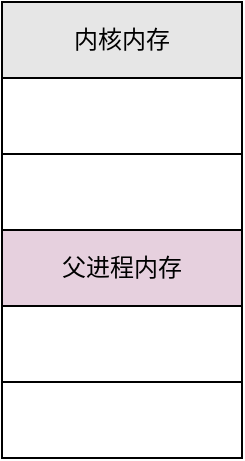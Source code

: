 <mxfile version="28.1.1">
  <diagram name="第 1 页" id="fpqOT7UR9rjVNyNZmZAq">
    <mxGraphModel dx="1826" dy="795" grid="0" gridSize="10" guides="1" tooltips="1" connect="1" arrows="1" fold="1" page="0" pageScale="1" pageWidth="827" pageHeight="1169" math="0" shadow="0">
      <root>
        <mxCell id="0" />
        <mxCell id="1" parent="0" />
        <mxCell id="-0b9yfG9RK5piMWwZnRU-2" value="内核内存" style="rounded=0;whiteSpace=wrap;html=1;fillColor=#E6E6E6;" vertex="1" parent="1">
          <mxGeometry x="-174" y="128" width="120" height="38" as="geometry" />
        </mxCell>
        <mxCell id="-0b9yfG9RK5piMWwZnRU-5" value="" style="rounded=0;whiteSpace=wrap;html=1;" vertex="1" parent="1">
          <mxGeometry x="-174" y="166" width="120" height="38" as="geometry" />
        </mxCell>
        <mxCell id="-0b9yfG9RK5piMWwZnRU-6" value="" style="rounded=0;whiteSpace=wrap;html=1;" vertex="1" parent="1">
          <mxGeometry x="-174" y="204" width="120" height="38" as="geometry" />
        </mxCell>
        <mxCell id="-0b9yfG9RK5piMWwZnRU-7" value="父进程内存" style="rounded=0;whiteSpace=wrap;html=1;fillColor=#E6D0DE;" vertex="1" parent="1">
          <mxGeometry x="-174" y="242" width="120" height="38" as="geometry" />
        </mxCell>
        <mxCell id="-0b9yfG9RK5piMWwZnRU-8" value="" style="rounded=0;whiteSpace=wrap;html=1;" vertex="1" parent="1">
          <mxGeometry x="-174" y="280" width="120" height="38" as="geometry" />
        </mxCell>
        <mxCell id="-0b9yfG9RK5piMWwZnRU-9" value="" style="rounded=0;whiteSpace=wrap;html=1;" vertex="1" parent="1">
          <mxGeometry x="-174" y="318" width="120" height="38" as="geometry" />
        </mxCell>
      </root>
    </mxGraphModel>
  </diagram>
</mxfile>
